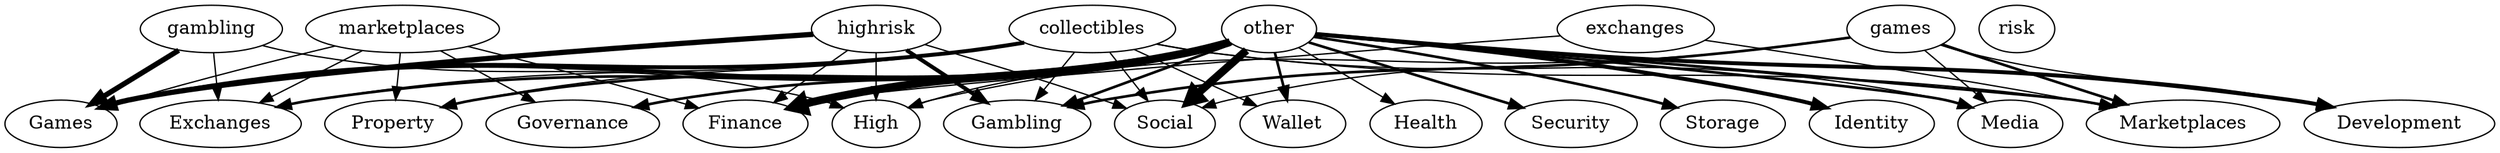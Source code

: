 digraph mappings {
other -> Exchanges [penwidth=2];
games -> High risk [penwidth=1];
highrisk -> High risk [penwidth=9];
other -> Games [penwidth=3];
other -> Marketplaces [penwidth=2];
games -> Marketplaces [penwidth=2];
marketplaces -> Finance [penwidth=1];
marketplaces -> Property [penwidth=1];
collectibles -> Marketplaces [penwidth=1];
collectibles -> Media [penwidth=1];
gambling -> Exchanges [penwidth=1];
other -> Storage [penwidth=2];
exchanges -> Finance [penwidth=1];
other -> Development [penwidth=3];
exchanges -> Marketplaces [penwidth=1];
marketplaces -> Governance [penwidth=1];
other -> Media [penwidth=2];
collectibles -> Wallet [penwidth=1];
other -> Identity [penwidth=3];
collectibles -> Social [penwidth=1];
other -> Finance [penwidth=6];
other -> Governance [penwidth=2];
games -> Social [penwidth=1];
gambling -> Games [penwidth=4];
other -> Gambling [penwidth=2];
collectibles -> Gambling [penwidth=1];
highrisk -> Finance [penwidth=1];
games -> Gambling [penwidth=2];
highrisk -> Gambling [penwidth=3];
other -> Health [penwidth=1];
highrisk -> Social [penwidth=1];
gambling -> High risk [penwidth=2];
highrisk -> Games [penwidth=4];
marketplaces -> Exchanges [penwidth=1];
collectibles -> Games [penwidth=3];
other -> Social [penwidth=6];
other -> Wallet [penwidth=2];
other -> Property [penwidth=2];
other -> Security [penwidth=2];
games -> Media [penwidth=1];
marketplaces -> Games [penwidth=1];
collectibles -> Exchanges [penwidth=1];
other -> High risk [penwidth=1];
games -> Development [penwidth=1];
collectibles -> Property [penwidth=1];
}

